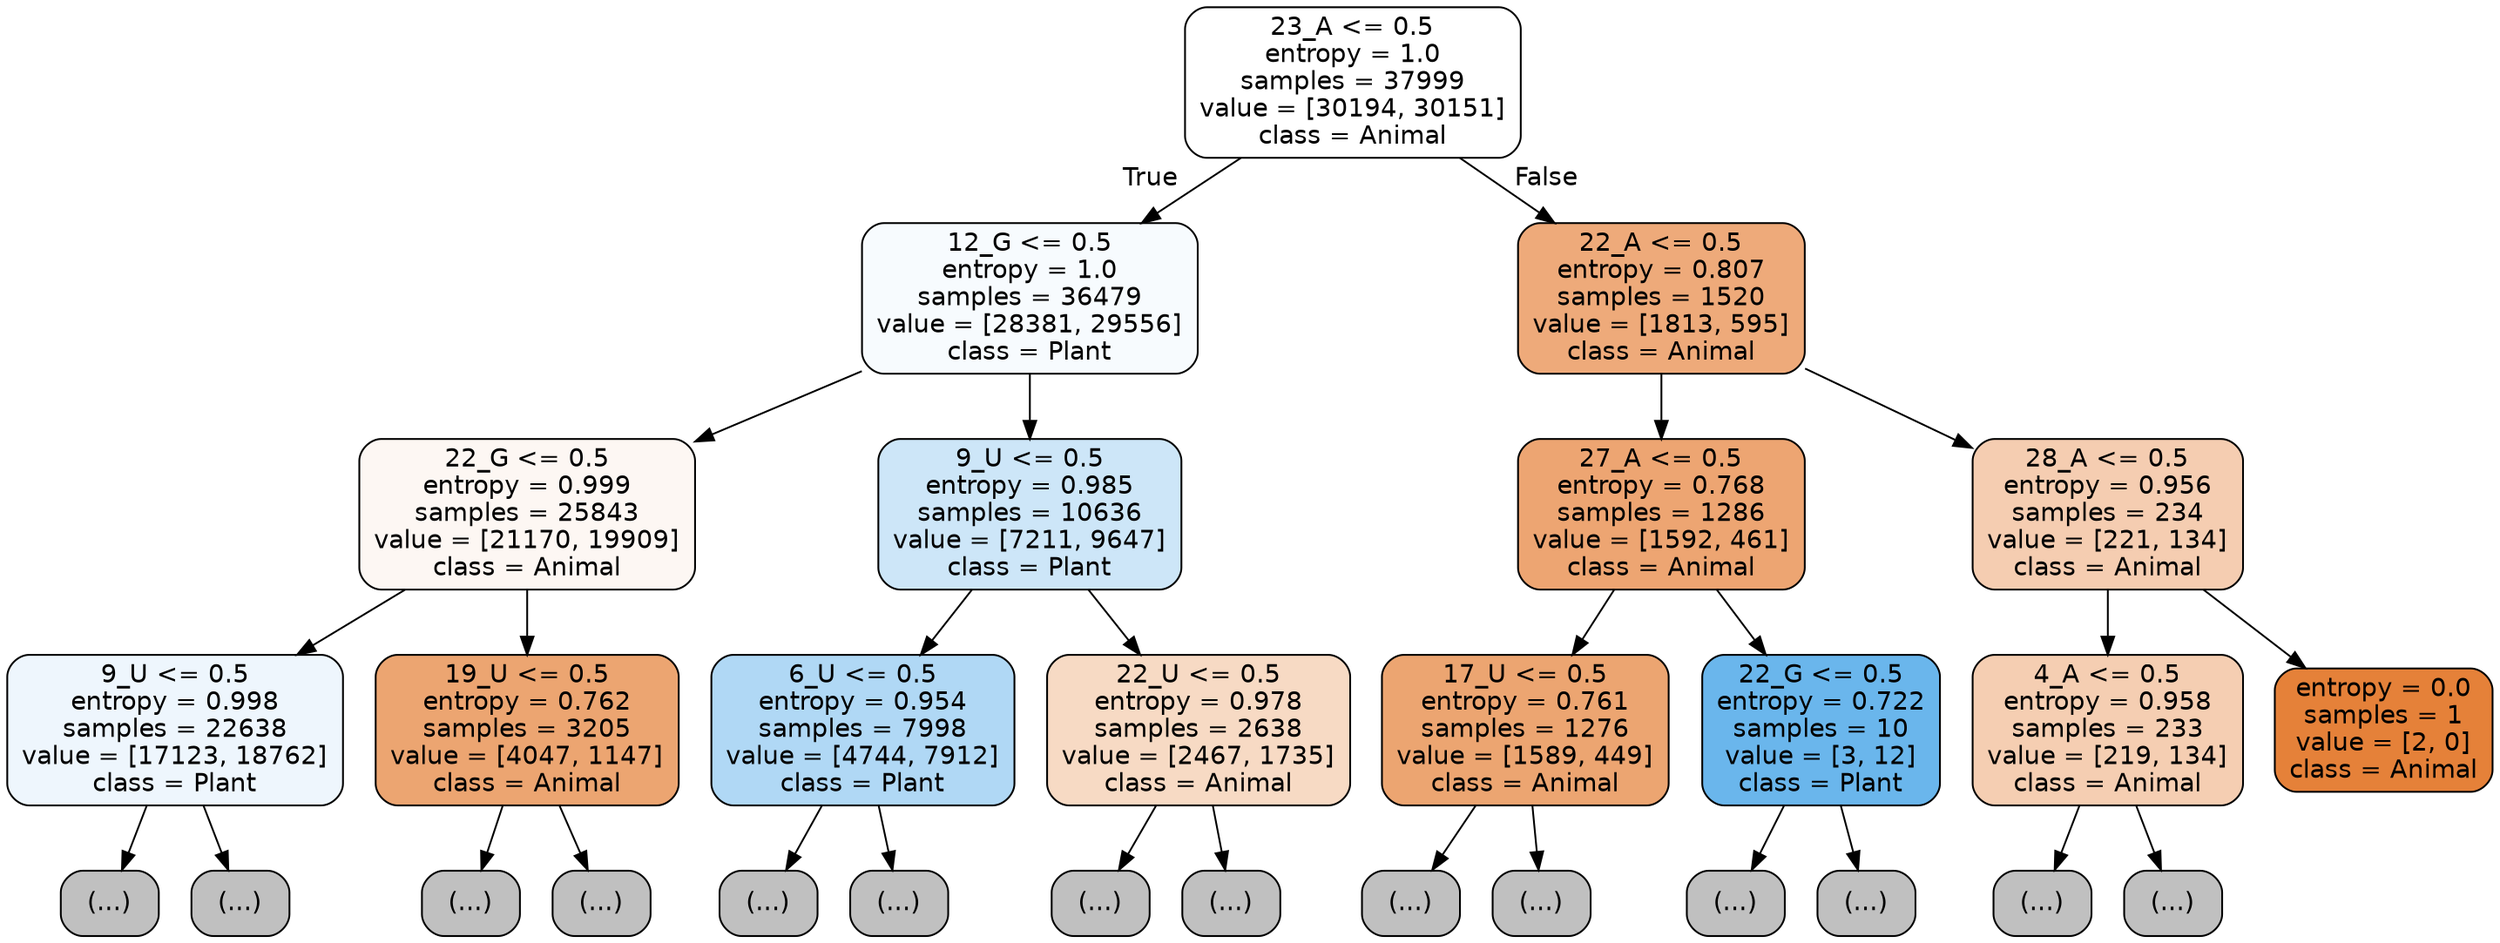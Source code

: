 digraph Tree {
node [shape=box, style="filled, rounded", color="black", fontname="helvetica"] ;
edge [fontname="helvetica"] ;
0 [label="23_A <= 0.5\nentropy = 1.0\nsamples = 37999\nvalue = [30194, 30151]\nclass = Animal", fillcolor="#ffffff"] ;
1 [label="12_G <= 0.5\nentropy = 1.0\nsamples = 36479\nvalue = [28381, 29556]\nclass = Plant", fillcolor="#f7fbfe"] ;
0 -> 1 [labeldistance=2.5, labelangle=45, headlabel="True"] ;
2 [label="22_G <= 0.5\nentropy = 0.999\nsamples = 25843\nvalue = [21170, 19909]\nclass = Animal", fillcolor="#fdf7f3"] ;
1 -> 2 ;
3 [label="9_U <= 0.5\nentropy = 0.998\nsamples = 22638\nvalue = [17123, 18762]\nclass = Plant", fillcolor="#eef6fd"] ;
2 -> 3 ;
4 [label="(...)", fillcolor="#C0C0C0"] ;
3 -> 4 ;
7421 [label="(...)", fillcolor="#C0C0C0"] ;
3 -> 7421 ;
10492 [label="19_U <= 0.5\nentropy = 0.762\nsamples = 3205\nvalue = [4047, 1147]\nclass = Animal", fillcolor="#eca571"] ;
2 -> 10492 ;
10493 [label="(...)", fillcolor="#C0C0C0"] ;
10492 -> 10493 ;
11474 [label="(...)", fillcolor="#C0C0C0"] ;
10492 -> 11474 ;
11809 [label="9_U <= 0.5\nentropy = 0.985\nsamples = 10636\nvalue = [7211, 9647]\nclass = Plant", fillcolor="#cde6f8"] ;
1 -> 11809 ;
11810 [label="6_U <= 0.5\nentropy = 0.954\nsamples = 7998\nvalue = [4744, 7912]\nclass = Plant", fillcolor="#b0d8f5"] ;
11809 -> 11810 ;
11811 [label="(...)", fillcolor="#C0C0C0"] ;
11810 -> 11811 ;
14188 [label="(...)", fillcolor="#C0C0C0"] ;
11810 -> 14188 ;
14967 [label="22_U <= 0.5\nentropy = 0.978\nsamples = 2638\nvalue = [2467, 1735]\nclass = Animal", fillcolor="#f7dac4"] ;
11809 -> 14967 ;
14968 [label="(...)", fillcolor="#C0C0C0"] ;
14967 -> 14968 ;
16057 [label="(...)", fillcolor="#C0C0C0"] ;
14967 -> 16057 ;
16194 [label="22_A <= 0.5\nentropy = 0.807\nsamples = 1520\nvalue = [1813, 595]\nclass = Animal", fillcolor="#eeaa7a"] ;
0 -> 16194 [labeldistance=2.5, labelangle=-45, headlabel="False"] ;
16195 [label="27_A <= 0.5\nentropy = 0.768\nsamples = 1286\nvalue = [1592, 461]\nclass = Animal", fillcolor="#eda572"] ;
16194 -> 16195 ;
16196 [label="17_U <= 0.5\nentropy = 0.761\nsamples = 1276\nvalue = [1589, 449]\nclass = Animal", fillcolor="#eca571"] ;
16195 -> 16196 ;
16197 [label="(...)", fillcolor="#C0C0C0"] ;
16196 -> 16197 ;
16614 [label="(...)", fillcolor="#C0C0C0"] ;
16196 -> 16614 ;
16753 [label="22_G <= 0.5\nentropy = 0.722\nsamples = 10\nvalue = [3, 12]\nclass = Plant", fillcolor="#6ab6ec"] ;
16195 -> 16753 ;
16754 [label="(...)", fillcolor="#C0C0C0"] ;
16753 -> 16754 ;
16759 [label="(...)", fillcolor="#C0C0C0"] ;
16753 -> 16759 ;
16760 [label="28_A <= 0.5\nentropy = 0.956\nsamples = 234\nvalue = [221, 134]\nclass = Animal", fillcolor="#f5cdb1"] ;
16194 -> 16760 ;
16761 [label="4_A <= 0.5\nentropy = 0.958\nsamples = 233\nvalue = [219, 134]\nclass = Animal", fillcolor="#f5ceb2"] ;
16760 -> 16761 ;
16762 [label="(...)", fillcolor="#C0C0C0"] ;
16761 -> 16762 ;
16887 [label="(...)", fillcolor="#C0C0C0"] ;
16761 -> 16887 ;
16924 [label="entropy = 0.0\nsamples = 1\nvalue = [2, 0]\nclass = Animal", fillcolor="#e58139"] ;
16760 -> 16924 ;
}
